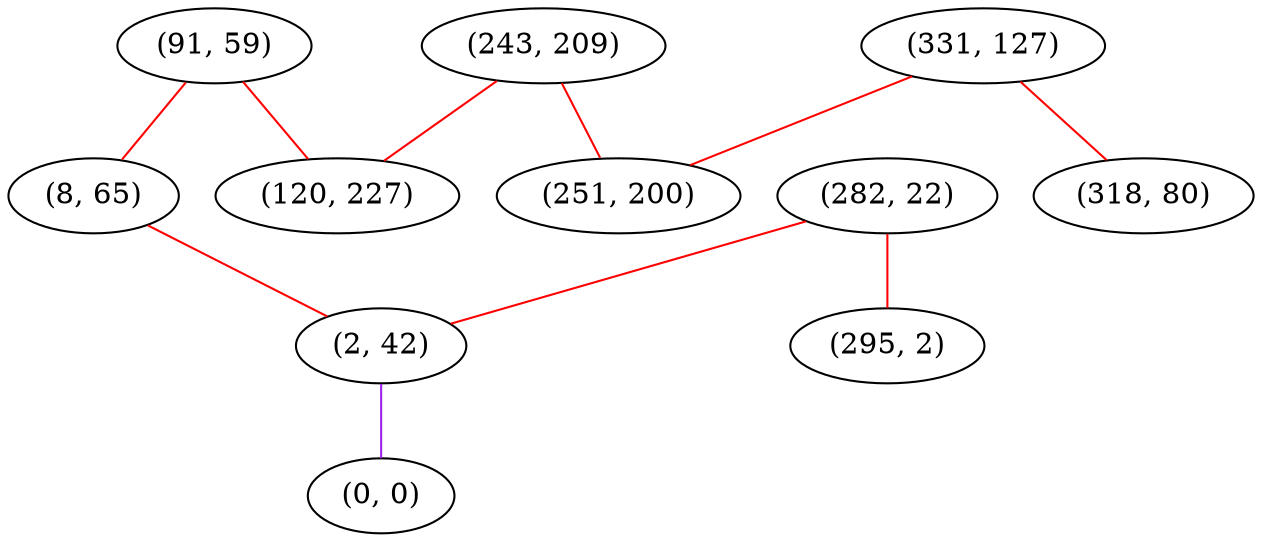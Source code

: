 graph "" {
"(243, 209)";
"(91, 59)";
"(8, 65)";
"(331, 127)";
"(282, 22)";
"(2, 42)";
"(120, 227)";
"(0, 0)";
"(318, 80)";
"(251, 200)";
"(295, 2)";
"(243, 209)" -- "(251, 200)"  [color=red, key=0, weight=1];
"(243, 209)" -- "(120, 227)"  [color=red, key=0, weight=1];
"(91, 59)" -- "(8, 65)"  [color=red, key=0, weight=1];
"(91, 59)" -- "(120, 227)"  [color=red, key=0, weight=1];
"(8, 65)" -- "(2, 42)"  [color=red, key=0, weight=1];
"(331, 127)" -- "(251, 200)"  [color=red, key=0, weight=1];
"(331, 127)" -- "(318, 80)"  [color=red, key=0, weight=1];
"(282, 22)" -- "(295, 2)"  [color=red, key=0, weight=1];
"(282, 22)" -- "(2, 42)"  [color=red, key=0, weight=1];
"(2, 42)" -- "(0, 0)"  [color=purple, key=0, weight=4];
}
